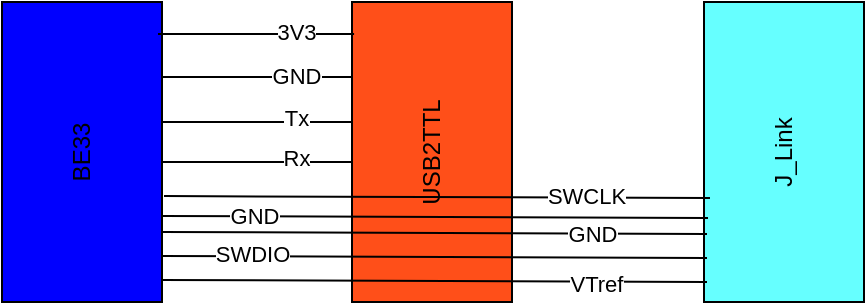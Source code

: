 <mxfile version="24.7.6">
  <diagram name="Page-1" id="egiJS6u4tWI_rSus1J2f">
    <mxGraphModel dx="545" dy="304" grid="1" gridSize="10" guides="1" tooltips="1" connect="1" arrows="1" fold="1" page="1" pageScale="1" pageWidth="850" pageHeight="1100" math="0" shadow="0">
      <root>
        <mxCell id="0" />
        <mxCell id="1" parent="0" />
        <mxCell id="SAuqKgkj11_4o8qImVe1-2" value="BE33" style="rounded=0;whiteSpace=wrap;html=1;rotation=-90;fillColor=#0000FF;" vertex="1" parent="1">
          <mxGeometry x="55" y="285" width="150" height="80" as="geometry" />
        </mxCell>
        <mxCell id="SAuqKgkj11_4o8qImVe1-3" value="USB2TTL" style="rounded=0;whiteSpace=wrap;html=1;rotation=-90;fillColor=#FF4F19;" vertex="1" parent="1">
          <mxGeometry x="230" y="285" width="150" height="80" as="geometry" />
        </mxCell>
        <mxCell id="SAuqKgkj11_4o8qImVe1-4" value="J_Link" style="rounded=0;whiteSpace=wrap;html=1;rotation=-90;direction=west;fillColor=#66FFFF;" vertex="1" parent="1">
          <mxGeometry x="406" y="285" width="150" height="80" as="geometry" />
        </mxCell>
        <mxCell id="SAuqKgkj11_4o8qImVe1-5" value="" style="endArrow=none;html=1;rounded=0;exitX=0.893;exitY=0.975;exitDx=0;exitDy=0;exitPerimeter=0;entryX=0.893;entryY=0.013;entryDx=0;entryDy=0;entryPerimeter=0;" edge="1" parent="1">
          <mxGeometry width="50" height="50" relative="1" as="geometry">
            <mxPoint x="168" y="266.05" as="sourcePoint" />
            <mxPoint x="266.04" y="266.05" as="targetPoint" />
          </mxGeometry>
        </mxCell>
        <mxCell id="SAuqKgkj11_4o8qImVe1-24" value="3V3" style="edgeLabel;html=1;align=center;verticalAlign=middle;resizable=0;points=[];" vertex="1" connectable="0" parent="SAuqKgkj11_4o8qImVe1-5">
          <mxGeometry x="0.408" y="1" relative="1" as="geometry">
            <mxPoint as="offset" />
          </mxGeometry>
        </mxCell>
        <mxCell id="SAuqKgkj11_4o8qImVe1-6" value="" style="endArrow=none;html=1;rounded=0;exitX=0.75;exitY=1;exitDx=0;exitDy=0;entryX=0.75;entryY=0;entryDx=0;entryDy=0;" edge="1" parent="1" source="SAuqKgkj11_4o8qImVe1-2" target="SAuqKgkj11_4o8qImVe1-3">
          <mxGeometry width="50" height="50" relative="1" as="geometry">
            <mxPoint x="400" y="420" as="sourcePoint" />
            <mxPoint x="450" y="370" as="targetPoint" />
          </mxGeometry>
        </mxCell>
        <mxCell id="SAuqKgkj11_4o8qImVe1-10" value="GND" style="edgeLabel;html=1;align=center;verticalAlign=middle;resizable=0;points=[];" vertex="1" connectable="0" parent="SAuqKgkj11_4o8qImVe1-6">
          <mxGeometry x="0.41" y="2" relative="1" as="geometry">
            <mxPoint y="1" as="offset" />
          </mxGeometry>
        </mxCell>
        <mxCell id="SAuqKgkj11_4o8qImVe1-8" value="" style="endArrow=none;html=1;rounded=0;exitX=0.75;exitY=1;exitDx=0;exitDy=0;entryX=0.75;entryY=0;entryDx=0;entryDy=0;" edge="1" parent="1">
          <mxGeometry width="50" height="50" relative="1" as="geometry">
            <mxPoint x="170" y="310" as="sourcePoint" />
            <mxPoint x="265" y="310" as="targetPoint" />
          </mxGeometry>
        </mxCell>
        <mxCell id="SAuqKgkj11_4o8qImVe1-11" value="Tx" style="edgeLabel;html=1;align=center;verticalAlign=middle;resizable=0;points=[];" vertex="1" connectable="0" parent="SAuqKgkj11_4o8qImVe1-8">
          <mxGeometry x="0.41" y="2" relative="1" as="geometry">
            <mxPoint as="offset" />
          </mxGeometry>
        </mxCell>
        <mxCell id="SAuqKgkj11_4o8qImVe1-12" value="" style="endArrow=none;html=1;rounded=0;exitX=0.75;exitY=1;exitDx=0;exitDy=0;entryX=0.75;entryY=0;entryDx=0;entryDy=0;" edge="1" parent="1">
          <mxGeometry width="50" height="50" relative="1" as="geometry">
            <mxPoint x="170" y="330" as="sourcePoint" />
            <mxPoint x="265" y="330" as="targetPoint" />
          </mxGeometry>
        </mxCell>
        <mxCell id="SAuqKgkj11_4o8qImVe1-13" value="Rx" style="edgeLabel;html=1;align=center;verticalAlign=middle;resizable=0;points=[];" vertex="1" connectable="0" parent="SAuqKgkj11_4o8qImVe1-12">
          <mxGeometry x="0.41" y="2" relative="1" as="geometry">
            <mxPoint as="offset" />
          </mxGeometry>
        </mxCell>
        <mxCell id="SAuqKgkj11_4o8qImVe1-14" value="" style="endArrow=none;html=1;rounded=0;exitX=0.353;exitY=1.025;exitDx=0;exitDy=0;exitPerimeter=0;entryX=0.347;entryY=0;entryDx=0;entryDy=0;entryPerimeter=0;" edge="1" parent="1">
          <mxGeometry width="50" height="50" relative="1" as="geometry">
            <mxPoint x="171" y="347.05" as="sourcePoint" />
            <mxPoint x="444" y="347.95" as="targetPoint" />
          </mxGeometry>
        </mxCell>
        <mxCell id="SAuqKgkj11_4o8qImVe1-19" value="SWCLK" style="edgeLabel;html=1;align=center;verticalAlign=middle;resizable=0;points=[];" vertex="1" connectable="0" parent="SAuqKgkj11_4o8qImVe1-14">
          <mxGeometry x="0.546" y="1" relative="1" as="geometry">
            <mxPoint as="offset" />
          </mxGeometry>
        </mxCell>
        <mxCell id="SAuqKgkj11_4o8qImVe1-15" value="" style="endArrow=none;html=1;rounded=0;exitX=0.353;exitY=1.025;exitDx=0;exitDy=0;exitPerimeter=0;entryX=0.347;entryY=0;entryDx=0;entryDy=0;entryPerimeter=0;" edge="1" parent="1">
          <mxGeometry width="50" height="50" relative="1" as="geometry">
            <mxPoint x="170" y="357" as="sourcePoint" />
            <mxPoint x="443" y="358" as="targetPoint" />
          </mxGeometry>
        </mxCell>
        <mxCell id="SAuqKgkj11_4o8qImVe1-20" value="GND" style="edgeLabel;html=1;align=center;verticalAlign=middle;resizable=0;points=[];" vertex="1" connectable="0" parent="SAuqKgkj11_4o8qImVe1-15">
          <mxGeometry x="-0.663" relative="1" as="geometry">
            <mxPoint as="offset" />
          </mxGeometry>
        </mxCell>
        <mxCell id="SAuqKgkj11_4o8qImVe1-16" value="" style="endArrow=none;html=1;rounded=0;exitX=0.353;exitY=1.025;exitDx=0;exitDy=0;exitPerimeter=0;entryX=0.347;entryY=0;entryDx=0;entryDy=0;entryPerimeter=0;" edge="1" parent="1">
          <mxGeometry width="50" height="50" relative="1" as="geometry">
            <mxPoint x="169.5" y="365" as="sourcePoint" />
            <mxPoint x="442.5" y="366" as="targetPoint" />
          </mxGeometry>
        </mxCell>
        <mxCell id="SAuqKgkj11_4o8qImVe1-21" value="GND" style="edgeLabel;html=1;align=center;verticalAlign=middle;resizable=0;points=[];" vertex="1" connectable="0" parent="SAuqKgkj11_4o8qImVe1-16">
          <mxGeometry x="0.571" relative="1" as="geometry">
            <mxPoint x="1" as="offset" />
          </mxGeometry>
        </mxCell>
        <mxCell id="SAuqKgkj11_4o8qImVe1-17" value="" style="endArrow=none;html=1;rounded=0;exitX=0.353;exitY=1.025;exitDx=0;exitDy=0;exitPerimeter=0;entryX=0.347;entryY=0;entryDx=0;entryDy=0;entryPerimeter=0;" edge="1" parent="1">
          <mxGeometry width="50" height="50" relative="1" as="geometry">
            <mxPoint x="169.5" y="377" as="sourcePoint" />
            <mxPoint x="442.5" y="378" as="targetPoint" />
          </mxGeometry>
        </mxCell>
        <mxCell id="SAuqKgkj11_4o8qImVe1-22" value="SWDIO" style="edgeLabel;html=1;align=center;verticalAlign=middle;resizable=0;points=[];" vertex="1" connectable="0" parent="SAuqKgkj11_4o8qImVe1-17">
          <mxGeometry x="-0.667" y="1" relative="1" as="geometry">
            <mxPoint as="offset" />
          </mxGeometry>
        </mxCell>
        <mxCell id="SAuqKgkj11_4o8qImVe1-18" value="" style="endArrow=none;html=1;rounded=0;exitX=0.353;exitY=1.025;exitDx=0;exitDy=0;exitPerimeter=0;entryX=0.347;entryY=0;entryDx=0;entryDy=0;entryPerimeter=0;" edge="1" parent="1">
          <mxGeometry width="50" height="50" relative="1" as="geometry">
            <mxPoint x="169.5" y="389" as="sourcePoint" />
            <mxPoint x="442.5" y="390" as="targetPoint" />
          </mxGeometry>
        </mxCell>
        <mxCell id="SAuqKgkj11_4o8qImVe1-23" value="VTref" style="edgeLabel;html=1;align=center;verticalAlign=middle;resizable=0;points=[];" vertex="1" connectable="0" parent="SAuqKgkj11_4o8qImVe1-18">
          <mxGeometry x="0.593" y="-1" relative="1" as="geometry">
            <mxPoint as="offset" />
          </mxGeometry>
        </mxCell>
      </root>
    </mxGraphModel>
  </diagram>
</mxfile>

